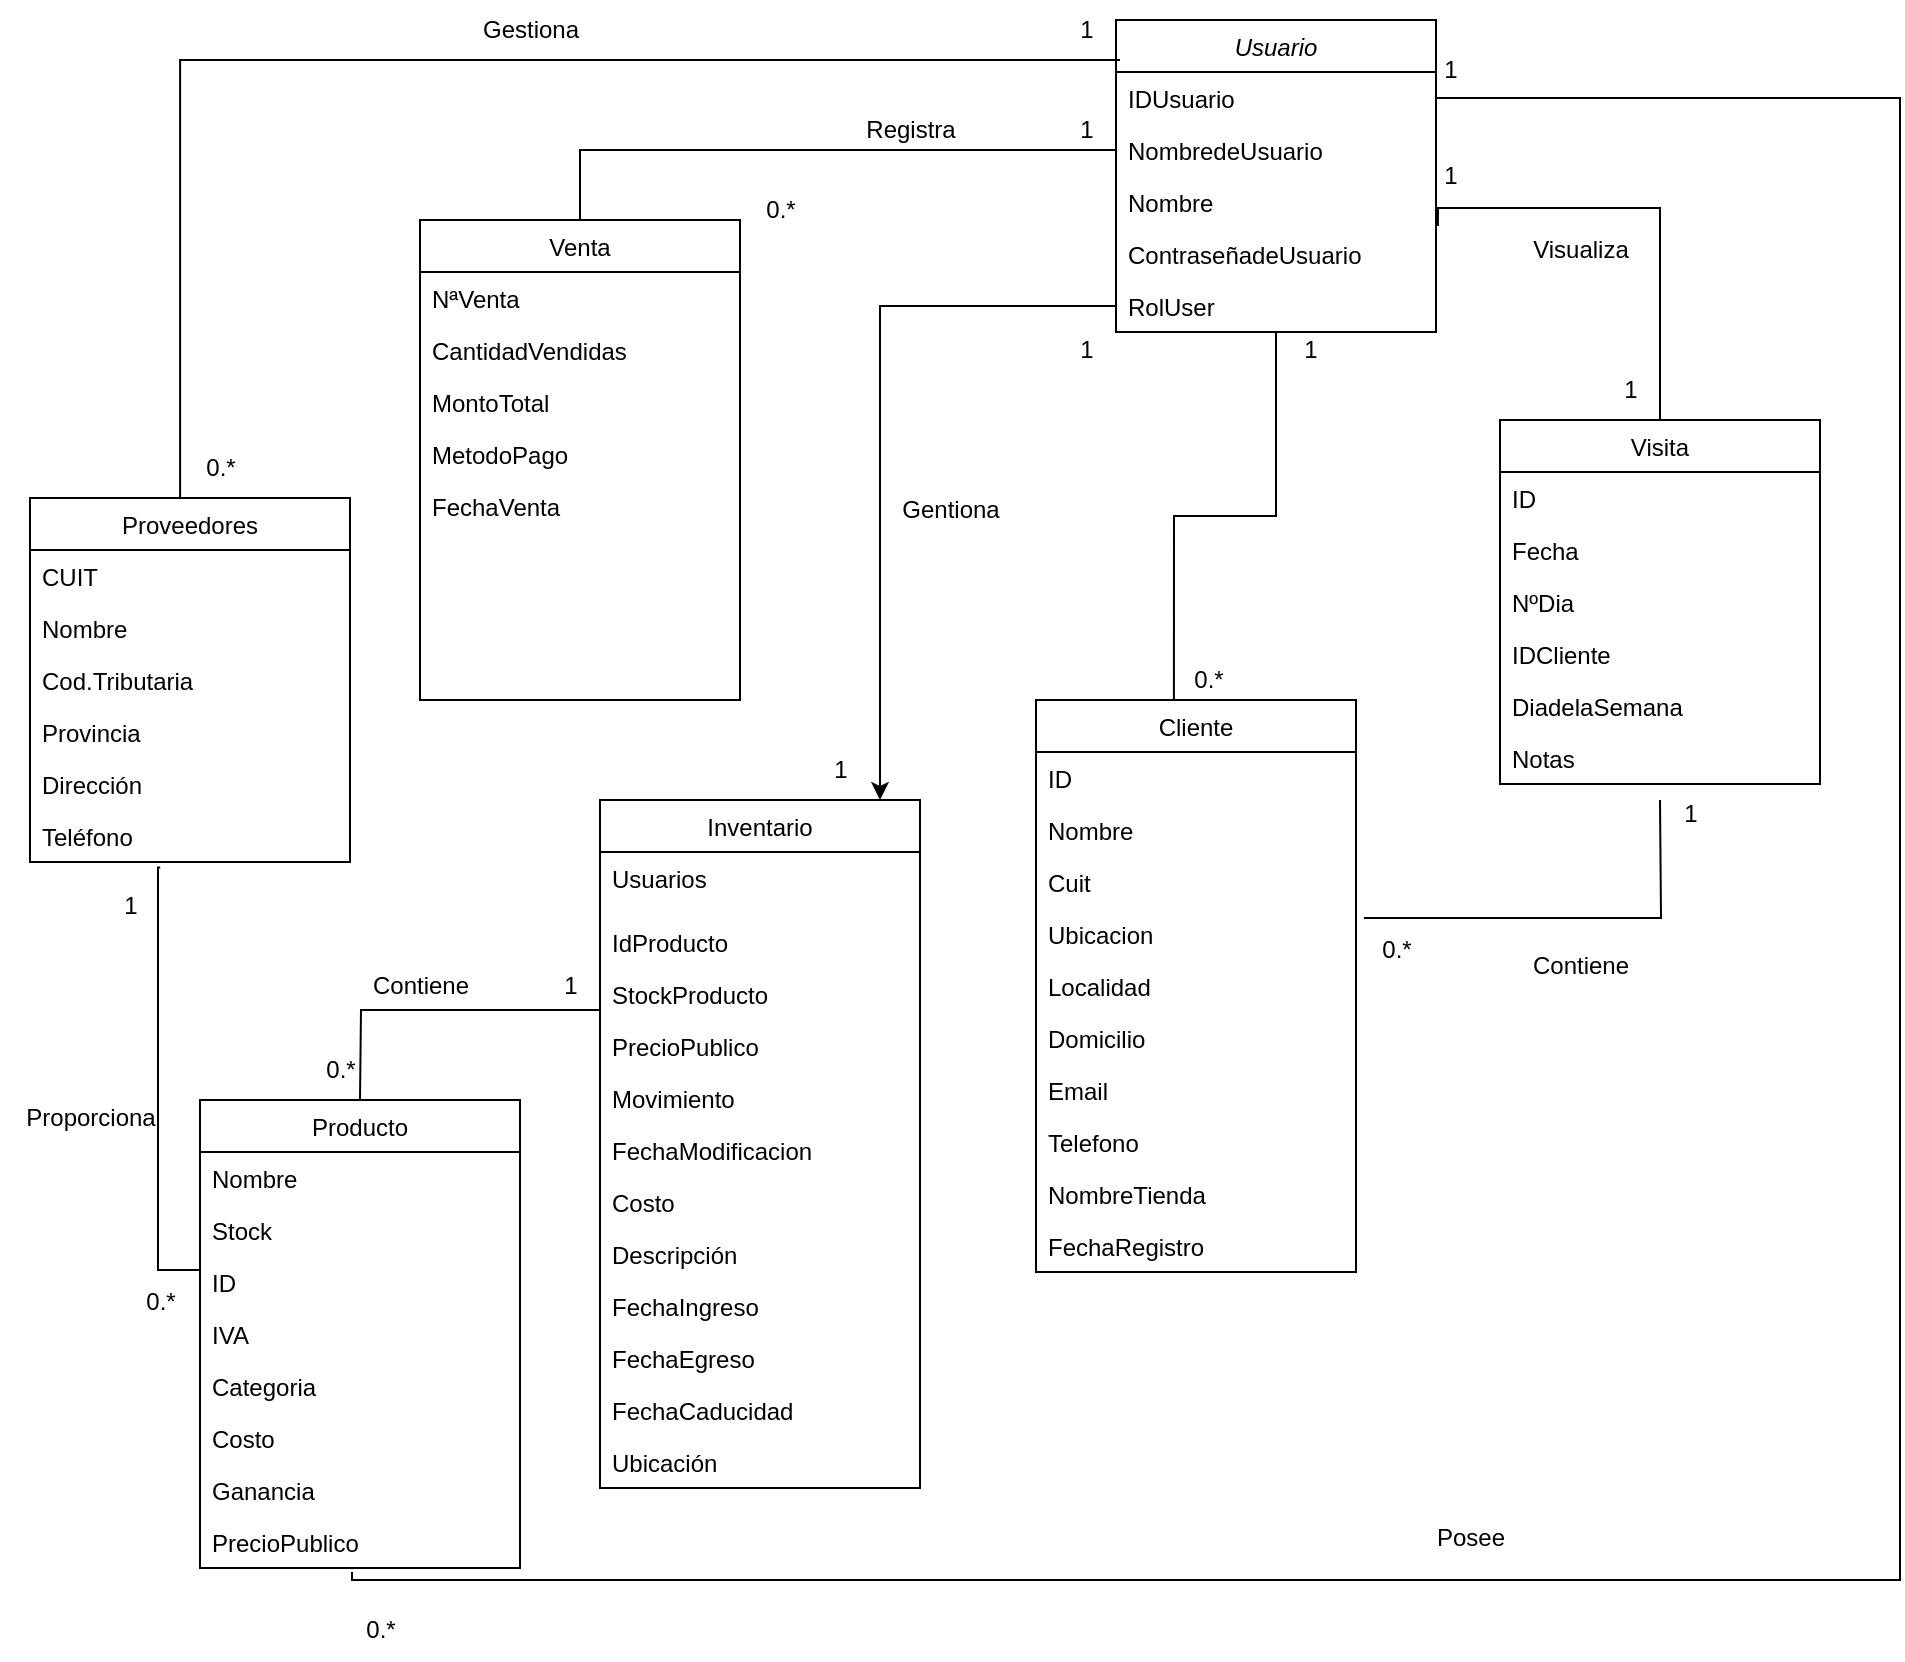 <mxfile version="26.2.14">
  <diagram id="C5RBs43oDa-KdzZeNtuy" name="Page-1">
    <mxGraphModel grid="1" page="1" gridSize="10" guides="1" tooltips="1" connect="1" arrows="1" fold="1" pageScale="1" pageWidth="827" pageHeight="1169" math="0" shadow="0">
      <root>
        <mxCell id="WIyWlLk6GJQsqaUBKTNV-0" />
        <mxCell id="WIyWlLk6GJQsqaUBKTNV-1" parent="WIyWlLk6GJQsqaUBKTNV-0" />
        <mxCell id="zkfFHV4jXpPFQw0GAbJ--0" value="Usuario" style="swimlane;fontStyle=2;align=center;verticalAlign=top;childLayout=stackLayout;horizontal=1;startSize=26;horizontalStack=0;resizeParent=1;resizeLast=0;collapsible=1;marginBottom=0;rounded=0;shadow=0;strokeWidth=1;" vertex="1" parent="WIyWlLk6GJQsqaUBKTNV-1">
          <mxGeometry x="388" y="240" width="160" height="156" as="geometry">
            <mxRectangle x="230" y="140" width="160" height="26" as="alternateBounds" />
          </mxGeometry>
        </mxCell>
        <mxCell id="zkfFHV4jXpPFQw0GAbJ--1" value="IDUsuario" style="text;align=left;verticalAlign=top;spacingLeft=4;spacingRight=4;overflow=hidden;rotatable=0;points=[[0,0.5],[1,0.5]];portConstraint=eastwest;" vertex="1" parent="zkfFHV4jXpPFQw0GAbJ--0">
          <mxGeometry y="26" width="160" height="26" as="geometry" />
        </mxCell>
        <mxCell id="zkfFHV4jXpPFQw0GAbJ--2" value="NombredeUsuario" style="text;align=left;verticalAlign=top;spacingLeft=4;spacingRight=4;overflow=hidden;rotatable=0;points=[[0,0.5],[1,0.5]];portConstraint=eastwest;rounded=0;shadow=0;html=0;" vertex="1" parent="zkfFHV4jXpPFQw0GAbJ--0">
          <mxGeometry y="52" width="160" height="26" as="geometry" />
        </mxCell>
        <mxCell id="zkfFHV4jXpPFQw0GAbJ--3" value="Nombre" style="text;align=left;verticalAlign=top;spacingLeft=4;spacingRight=4;overflow=hidden;rotatable=0;points=[[0,0.5],[1,0.5]];portConstraint=eastwest;rounded=0;shadow=0;html=0;" vertex="1" parent="zkfFHV4jXpPFQw0GAbJ--0">
          <mxGeometry y="78" width="160" height="26" as="geometry" />
        </mxCell>
        <mxCell id="u4kpkwcGniEQshOC7Y8A-3" value="ContraseñadeUsuario" style="text;align=left;verticalAlign=top;spacingLeft=4;spacingRight=4;overflow=hidden;rotatable=0;points=[[0,0.5],[1,0.5]];portConstraint=eastwest;rounded=0;shadow=0;html=0;" vertex="1" parent="zkfFHV4jXpPFQw0GAbJ--0">
          <mxGeometry y="104" width="160" height="26" as="geometry" />
        </mxCell>
        <mxCell id="9W4-UROAgnwXwvkZRgeb-0" value="RolUser" style="text;align=left;verticalAlign=top;spacingLeft=4;spacingRight=4;overflow=hidden;rotatable=0;points=[[0,0.5],[1,0.5]];portConstraint=eastwest;rounded=0;shadow=0;html=0;" vertex="1" parent="zkfFHV4jXpPFQw0GAbJ--0">
          <mxGeometry y="130" width="160" height="26" as="geometry" />
        </mxCell>
        <mxCell id="zkfFHV4jXpPFQw0GAbJ--6" value="Inventario" style="swimlane;fontStyle=0;align=center;verticalAlign=top;childLayout=stackLayout;horizontal=1;startSize=26;horizontalStack=0;resizeParent=1;resizeLast=0;collapsible=1;marginBottom=0;rounded=0;shadow=0;strokeWidth=1;" vertex="1" parent="WIyWlLk6GJQsqaUBKTNV-1">
          <mxGeometry x="130" y="630" width="160" height="344" as="geometry">
            <mxRectangle x="130" y="380" width="160" height="26" as="alternateBounds" />
          </mxGeometry>
        </mxCell>
        <mxCell id="zkfFHV4jXpPFQw0GAbJ--7" value="Usuarios" style="text;align=left;verticalAlign=top;spacingLeft=4;spacingRight=4;overflow=hidden;rotatable=0;points=[[0,0.5],[1,0.5]];portConstraint=eastwest;" vertex="1" parent="zkfFHV4jXpPFQw0GAbJ--6">
          <mxGeometry y="26" width="160" height="32" as="geometry" />
        </mxCell>
        <mxCell id="u4kpkwcGniEQshOC7Y8A-25" value="IdProducto" style="text;align=left;verticalAlign=top;spacingLeft=4;spacingRight=4;overflow=hidden;rotatable=0;points=[[0,0.5],[1,0.5]];portConstraint=eastwest;rounded=0;shadow=0;html=0;" vertex="1" parent="zkfFHV4jXpPFQw0GAbJ--6">
          <mxGeometry y="58" width="160" height="26" as="geometry" />
        </mxCell>
        <mxCell id="zkfFHV4jXpPFQw0GAbJ--8" value="StockProducto" style="text;align=left;verticalAlign=top;spacingLeft=4;spacingRight=4;overflow=hidden;rotatable=0;points=[[0,0.5],[1,0.5]];portConstraint=eastwest;rounded=0;shadow=0;html=0;" vertex="1" parent="zkfFHV4jXpPFQw0GAbJ--6">
          <mxGeometry y="84" width="160" height="26" as="geometry" />
        </mxCell>
        <mxCell id="u4kpkwcGniEQshOC7Y8A-28" value="PrecioPublico" style="text;align=left;verticalAlign=top;spacingLeft=4;spacingRight=4;overflow=hidden;rotatable=0;points=[[0,0.5],[1,0.5]];portConstraint=eastwest;rounded=0;shadow=0;html=0;" vertex="1" parent="zkfFHV4jXpPFQw0GAbJ--6">
          <mxGeometry y="110" width="160" height="26" as="geometry" />
        </mxCell>
        <mxCell id="u4kpkwcGniEQshOC7Y8A-29" value="Movimiento" style="text;align=left;verticalAlign=top;spacingLeft=4;spacingRight=4;overflow=hidden;rotatable=0;points=[[0,0.5],[1,0.5]];portConstraint=eastwest;rounded=0;shadow=0;html=0;" vertex="1" parent="zkfFHV4jXpPFQw0GAbJ--6">
          <mxGeometry y="136" width="160" height="26" as="geometry" />
        </mxCell>
        <mxCell id="u4kpkwcGniEQshOC7Y8A-30" value="FechaModificacion" style="text;align=left;verticalAlign=top;spacingLeft=4;spacingRight=4;overflow=hidden;rotatable=0;points=[[0,0.5],[1,0.5]];portConstraint=eastwest;rounded=0;shadow=0;html=0;" vertex="1" parent="zkfFHV4jXpPFQw0GAbJ--6">
          <mxGeometry y="162" width="160" height="26" as="geometry" />
        </mxCell>
        <mxCell id="u4kpkwcGniEQshOC7Y8A-31" value="Costo" style="text;align=left;verticalAlign=top;spacingLeft=4;spacingRight=4;overflow=hidden;rotatable=0;points=[[0,0.5],[1,0.5]];portConstraint=eastwest;rounded=0;shadow=0;html=0;" vertex="1" parent="zkfFHV4jXpPFQw0GAbJ--6">
          <mxGeometry y="188" width="160" height="26" as="geometry" />
        </mxCell>
        <mxCell id="u4kpkwcGniEQshOC7Y8A-33" value="Descripción" style="text;align=left;verticalAlign=top;spacingLeft=4;spacingRight=4;overflow=hidden;rotatable=0;points=[[0,0.5],[1,0.5]];portConstraint=eastwest;rounded=0;shadow=0;html=0;" vertex="1" parent="zkfFHV4jXpPFQw0GAbJ--6">
          <mxGeometry y="214" width="160" height="26" as="geometry" />
        </mxCell>
        <mxCell id="u4kpkwcGniEQshOC7Y8A-34" value="FechaIngreso" style="text;align=left;verticalAlign=top;spacingLeft=4;spacingRight=4;overflow=hidden;rotatable=0;points=[[0,0.5],[1,0.5]];portConstraint=eastwest;rounded=0;shadow=0;html=0;" vertex="1" parent="zkfFHV4jXpPFQw0GAbJ--6">
          <mxGeometry y="240" width="160" height="26" as="geometry" />
        </mxCell>
        <mxCell id="KCEhK5r98M80HzwFDNsS-0" value="FechaEgreso" style="text;align=left;verticalAlign=top;spacingLeft=4;spacingRight=4;overflow=hidden;rotatable=0;points=[[0,0.5],[1,0.5]];portConstraint=eastwest;rounded=0;shadow=0;html=0;" vertex="1" parent="zkfFHV4jXpPFQw0GAbJ--6">
          <mxGeometry y="266" width="160" height="26" as="geometry" />
        </mxCell>
        <mxCell id="u4kpkwcGniEQshOC7Y8A-35" value="FechaCaducidad" style="text;align=left;verticalAlign=top;spacingLeft=4;spacingRight=4;overflow=hidden;rotatable=0;points=[[0,0.5],[1,0.5]];portConstraint=eastwest;rounded=0;shadow=0;html=0;" vertex="1" parent="zkfFHV4jXpPFQw0GAbJ--6">
          <mxGeometry y="292" width="160" height="26" as="geometry" />
        </mxCell>
        <mxCell id="u4kpkwcGniEQshOC7Y8A-36" value="Ubicación" style="text;align=left;verticalAlign=top;spacingLeft=4;spacingRight=4;overflow=hidden;rotatable=0;points=[[0,0.5],[1,0.5]];portConstraint=eastwest;rounded=0;shadow=0;html=0;" vertex="1" parent="zkfFHV4jXpPFQw0GAbJ--6">
          <mxGeometry y="318" width="160" height="26" as="geometry" />
        </mxCell>
        <mxCell id="zkfFHV4jXpPFQw0GAbJ--13" value="Proveedores" style="swimlane;fontStyle=0;align=center;verticalAlign=top;childLayout=stackLayout;horizontal=1;startSize=26;horizontalStack=0;resizeParent=1;resizeLast=0;collapsible=1;marginBottom=0;rounded=0;shadow=0;strokeWidth=1;" vertex="1" parent="WIyWlLk6GJQsqaUBKTNV-1">
          <mxGeometry x="-155" y="479" width="160" height="182" as="geometry">
            <mxRectangle x="340" y="380" width="170" height="26" as="alternateBounds" />
          </mxGeometry>
        </mxCell>
        <mxCell id="u4kpkwcGniEQshOC7Y8A-37" value="CUIT" style="text;align=left;verticalAlign=top;spacingLeft=4;spacingRight=4;overflow=hidden;rotatable=0;points=[[0,0.5],[1,0.5]];portConstraint=eastwest;rounded=0;shadow=0;html=0;" vertex="1" parent="zkfFHV4jXpPFQw0GAbJ--13">
          <mxGeometry y="26" width="160" height="26" as="geometry" />
        </mxCell>
        <mxCell id="u4kpkwcGniEQshOC7Y8A-38" value="Nombre" style="text;align=left;verticalAlign=top;spacingLeft=4;spacingRight=4;overflow=hidden;rotatable=0;points=[[0,0.5],[1,0.5]];portConstraint=eastwest;rounded=0;shadow=0;html=0;" vertex="1" parent="zkfFHV4jXpPFQw0GAbJ--13">
          <mxGeometry y="52" width="160" height="26" as="geometry" />
        </mxCell>
        <mxCell id="u4kpkwcGniEQshOC7Y8A-39" value="Cod.Tributaria" style="text;align=left;verticalAlign=top;spacingLeft=4;spacingRight=4;overflow=hidden;rotatable=0;points=[[0,0.5],[1,0.5]];portConstraint=eastwest;rounded=0;shadow=0;html=0;" vertex="1" parent="zkfFHV4jXpPFQw0GAbJ--13">
          <mxGeometry y="78" width="160" height="26" as="geometry" />
        </mxCell>
        <mxCell id="u4kpkwcGniEQshOC7Y8A-40" value="Provincia" style="text;align=left;verticalAlign=top;spacingLeft=4;spacingRight=4;overflow=hidden;rotatable=0;points=[[0,0.5],[1,0.5]];portConstraint=eastwest;rounded=0;shadow=0;html=0;" vertex="1" parent="zkfFHV4jXpPFQw0GAbJ--13">
          <mxGeometry y="104" width="160" height="26" as="geometry" />
        </mxCell>
        <mxCell id="u4kpkwcGniEQshOC7Y8A-41" value="Dirección" style="text;align=left;verticalAlign=top;spacingLeft=4;spacingRight=4;overflow=hidden;rotatable=0;points=[[0,0.5],[1,0.5]];portConstraint=eastwest;rounded=0;shadow=0;html=0;" vertex="1" parent="zkfFHV4jXpPFQw0GAbJ--13">
          <mxGeometry y="130" width="160" height="26" as="geometry" />
        </mxCell>
        <mxCell id="u4kpkwcGniEQshOC7Y8A-43" value="Teléfono" style="text;align=left;verticalAlign=top;spacingLeft=4;spacingRight=4;overflow=hidden;rotatable=0;points=[[0,0.5],[1,0.5]];portConstraint=eastwest;rounded=0;shadow=0;html=0;" vertex="1" parent="zkfFHV4jXpPFQw0GAbJ--13">
          <mxGeometry y="156" width="160" height="26" as="geometry" />
        </mxCell>
        <mxCell id="zkfFHV4jXpPFQw0GAbJ--17" value="Venta" style="swimlane;fontStyle=0;align=center;verticalAlign=top;childLayout=stackLayout;horizontal=1;startSize=26;horizontalStack=0;resizeParent=1;resizeLast=0;collapsible=1;marginBottom=0;rounded=0;shadow=0;strokeWidth=1;" vertex="1" parent="WIyWlLk6GJQsqaUBKTNV-1">
          <mxGeometry x="40" y="340" width="160" height="240" as="geometry">
            <mxRectangle x="550" y="140" width="160" height="26" as="alternateBounds" />
          </mxGeometry>
        </mxCell>
        <mxCell id="zkfFHV4jXpPFQw0GAbJ--18" value="NªVenta" style="text;align=left;verticalAlign=top;spacingLeft=4;spacingRight=4;overflow=hidden;rotatable=0;points=[[0,0.5],[1,0.5]];portConstraint=eastwest;" vertex="1" parent="zkfFHV4jXpPFQw0GAbJ--17">
          <mxGeometry y="26" width="160" height="26" as="geometry" />
        </mxCell>
        <mxCell id="zkfFHV4jXpPFQw0GAbJ--19" value="CantidadVendidas" style="text;align=left;verticalAlign=top;spacingLeft=4;spacingRight=4;overflow=hidden;rotatable=0;points=[[0,0.5],[1,0.5]];portConstraint=eastwest;rounded=0;shadow=0;html=0;" vertex="1" parent="zkfFHV4jXpPFQw0GAbJ--17">
          <mxGeometry y="52" width="160" height="26" as="geometry" />
        </mxCell>
        <mxCell id="zkfFHV4jXpPFQw0GAbJ--20" value="MontoTotal" style="text;align=left;verticalAlign=top;spacingLeft=4;spacingRight=4;overflow=hidden;rotatable=0;points=[[0,0.5],[1,0.5]];portConstraint=eastwest;rounded=0;shadow=0;html=0;" vertex="1" parent="zkfFHV4jXpPFQw0GAbJ--17">
          <mxGeometry y="78" width="160" height="26" as="geometry" />
        </mxCell>
        <mxCell id="zkfFHV4jXpPFQw0GAbJ--21" value="MetodoPago" style="text;align=left;verticalAlign=top;spacingLeft=4;spacingRight=4;overflow=hidden;rotatable=0;points=[[0,0.5],[1,0.5]];portConstraint=eastwest;rounded=0;shadow=0;html=0;" vertex="1" parent="zkfFHV4jXpPFQw0GAbJ--17">
          <mxGeometry y="104" width="160" height="26" as="geometry" />
        </mxCell>
        <mxCell id="zkfFHV4jXpPFQw0GAbJ--22" value="FechaVenta" style="text;align=left;verticalAlign=top;spacingLeft=4;spacingRight=4;overflow=hidden;rotatable=0;points=[[0,0.5],[1,0.5]];portConstraint=eastwest;rounded=0;shadow=0;html=0;" vertex="1" parent="zkfFHV4jXpPFQw0GAbJ--17">
          <mxGeometry y="130" width="160" height="26" as="geometry" />
        </mxCell>
        <mxCell id="u4kpkwcGniEQshOC7Y8A-0" value="Producto" style="swimlane;fontStyle=0;align=center;verticalAlign=top;childLayout=stackLayout;horizontal=1;startSize=26;horizontalStack=0;resizeParent=1;resizeLast=0;collapsible=1;marginBottom=0;rounded=0;shadow=0;strokeWidth=1;" vertex="1" parent="WIyWlLk6GJQsqaUBKTNV-1">
          <mxGeometry x="-70" y="780" width="160" height="234" as="geometry">
            <mxRectangle x="340" y="380" width="170" height="26" as="alternateBounds" />
          </mxGeometry>
        </mxCell>
        <mxCell id="u4kpkwcGniEQshOC7Y8A-16" value="Nombre" style="text;align=left;verticalAlign=top;spacingLeft=4;spacingRight=4;overflow=hidden;rotatable=0;points=[[0,0.5],[1,0.5]];portConstraint=eastwest;rounded=0;shadow=0;html=0;" vertex="1" parent="u4kpkwcGniEQshOC7Y8A-0">
          <mxGeometry y="26" width="160" height="26" as="geometry" />
        </mxCell>
        <mxCell id="u4kpkwcGniEQshOC7Y8A-17" value="Stock" style="text;align=left;verticalAlign=top;spacingLeft=4;spacingRight=4;overflow=hidden;rotatable=0;points=[[0,0.5],[1,0.5]];portConstraint=eastwest;rounded=0;shadow=0;html=0;" vertex="1" parent="u4kpkwcGniEQshOC7Y8A-0">
          <mxGeometry y="52" width="160" height="26" as="geometry" />
        </mxCell>
        <mxCell id="u4kpkwcGniEQshOC7Y8A-18" value="ID" style="text;align=left;verticalAlign=top;spacingLeft=4;spacingRight=4;overflow=hidden;rotatable=0;points=[[0,0.5],[1,0.5]];portConstraint=eastwest;rounded=0;shadow=0;html=0;" vertex="1" parent="u4kpkwcGniEQshOC7Y8A-0">
          <mxGeometry y="78" width="160" height="26" as="geometry" />
        </mxCell>
        <mxCell id="u4kpkwcGniEQshOC7Y8A-19" value="IVA" style="text;align=left;verticalAlign=top;spacingLeft=4;spacingRight=4;overflow=hidden;rotatable=0;points=[[0,0.5],[1,0.5]];portConstraint=eastwest;rounded=0;shadow=0;html=0;" vertex="1" parent="u4kpkwcGniEQshOC7Y8A-0">
          <mxGeometry y="104" width="160" height="26" as="geometry" />
        </mxCell>
        <mxCell id="u4kpkwcGniEQshOC7Y8A-20" value="Categoria" style="text;align=left;verticalAlign=top;spacingLeft=4;spacingRight=4;overflow=hidden;rotatable=0;points=[[0,0.5],[1,0.5]];portConstraint=eastwest;rounded=0;shadow=0;html=0;" vertex="1" parent="u4kpkwcGniEQshOC7Y8A-0">
          <mxGeometry y="130" width="160" height="26" as="geometry" />
        </mxCell>
        <mxCell id="u4kpkwcGniEQshOC7Y8A-21" value="Costo" style="text;align=left;verticalAlign=top;spacingLeft=4;spacingRight=4;overflow=hidden;rotatable=0;points=[[0,0.5],[1,0.5]];portConstraint=eastwest;rounded=0;shadow=0;html=0;" vertex="1" parent="u4kpkwcGniEQshOC7Y8A-0">
          <mxGeometry y="156" width="160" height="26" as="geometry" />
        </mxCell>
        <mxCell id="u4kpkwcGniEQshOC7Y8A-22" value="Ganancia" style="text;align=left;verticalAlign=top;spacingLeft=4;spacingRight=4;overflow=hidden;rotatable=0;points=[[0,0.5],[1,0.5]];portConstraint=eastwest;rounded=0;shadow=0;html=0;" vertex="1" parent="u4kpkwcGniEQshOC7Y8A-0">
          <mxGeometry y="182" width="160" height="26" as="geometry" />
        </mxCell>
        <mxCell id="u4kpkwcGniEQshOC7Y8A-23" value="PrecioPublico" style="text;align=left;verticalAlign=top;spacingLeft=4;spacingRight=4;overflow=hidden;rotatable=0;points=[[0,0.5],[1,0.5]];portConstraint=eastwest;rounded=0;shadow=0;html=0;" vertex="1" parent="u4kpkwcGniEQshOC7Y8A-0">
          <mxGeometry y="208" width="160" height="26" as="geometry" />
        </mxCell>
        <mxCell id="u4kpkwcGniEQshOC7Y8A-1" value="Cliente" style="swimlane;fontStyle=0;align=center;verticalAlign=top;childLayout=stackLayout;horizontal=1;startSize=26;horizontalStack=0;resizeParent=1;resizeLast=0;collapsible=1;marginBottom=0;rounded=0;shadow=0;strokeWidth=1;" vertex="1" parent="WIyWlLk6GJQsqaUBKTNV-1">
          <mxGeometry x="348" y="580" width="160" height="286" as="geometry">
            <mxRectangle x="340" y="380" width="170" height="26" as="alternateBounds" />
          </mxGeometry>
        </mxCell>
        <mxCell id="u4kpkwcGniEQshOC7Y8A-13" value="ID" style="text;align=left;verticalAlign=top;spacingLeft=4;spacingRight=4;overflow=hidden;rotatable=0;points=[[0,0.5],[1,0.5]];portConstraint=eastwest;rounded=0;shadow=0;html=0;" vertex="1" parent="u4kpkwcGniEQshOC7Y8A-1">
          <mxGeometry y="26" width="160" height="26" as="geometry" />
        </mxCell>
        <mxCell id="u4kpkwcGniEQshOC7Y8A-4" value="Nombre" style="text;align=left;verticalAlign=top;spacingLeft=4;spacingRight=4;overflow=hidden;rotatable=0;points=[[0,0.5],[1,0.5]];portConstraint=eastwest;rounded=0;shadow=0;html=0;" vertex="1" parent="u4kpkwcGniEQshOC7Y8A-1">
          <mxGeometry y="52" width="160" height="26" as="geometry" />
        </mxCell>
        <mxCell id="u4kpkwcGniEQshOC7Y8A-5" value="Cuit" style="text;align=left;verticalAlign=top;spacingLeft=4;spacingRight=4;overflow=hidden;rotatable=0;points=[[0,0.5],[1,0.5]];portConstraint=eastwest;rounded=0;shadow=0;html=0;" vertex="1" parent="u4kpkwcGniEQshOC7Y8A-1">
          <mxGeometry y="78" width="160" height="26" as="geometry" />
        </mxCell>
        <mxCell id="u4kpkwcGniEQshOC7Y8A-6" value="Ubicacion" style="text;align=left;verticalAlign=top;spacingLeft=4;spacingRight=4;overflow=hidden;rotatable=0;points=[[0,0.5],[1,0.5]];portConstraint=eastwest;rounded=0;shadow=0;html=0;" vertex="1" parent="u4kpkwcGniEQshOC7Y8A-1">
          <mxGeometry y="104" width="160" height="26" as="geometry" />
        </mxCell>
        <mxCell id="u4kpkwcGniEQshOC7Y8A-9" value="Localidad" style="text;align=left;verticalAlign=top;spacingLeft=4;spacingRight=4;overflow=hidden;rotatable=0;points=[[0,0.5],[1,0.5]];portConstraint=eastwest;rounded=0;shadow=0;html=0;" vertex="1" parent="u4kpkwcGniEQshOC7Y8A-1">
          <mxGeometry y="130" width="160" height="26" as="geometry" />
        </mxCell>
        <mxCell id="u4kpkwcGniEQshOC7Y8A-10" value="Domicilio" style="text;align=left;verticalAlign=top;spacingLeft=4;spacingRight=4;overflow=hidden;rotatable=0;points=[[0,0.5],[1,0.5]];portConstraint=eastwest;rounded=0;shadow=0;html=0;" vertex="1" parent="u4kpkwcGniEQshOC7Y8A-1">
          <mxGeometry y="156" width="160" height="26" as="geometry" />
        </mxCell>
        <mxCell id="u4kpkwcGniEQshOC7Y8A-11" value="Email" style="text;align=left;verticalAlign=top;spacingLeft=4;spacingRight=4;overflow=hidden;rotatable=0;points=[[0,0.5],[1,0.5]];portConstraint=eastwest;rounded=0;shadow=0;html=0;" vertex="1" parent="u4kpkwcGniEQshOC7Y8A-1">
          <mxGeometry y="182" width="160" height="26" as="geometry" />
        </mxCell>
        <mxCell id="u4kpkwcGniEQshOC7Y8A-12" value="Telefono" style="text;align=left;verticalAlign=top;spacingLeft=4;spacingRight=4;overflow=hidden;rotatable=0;points=[[0,0.5],[1,0.5]];portConstraint=eastwest;rounded=0;shadow=0;html=0;" vertex="1" parent="u4kpkwcGniEQshOC7Y8A-1">
          <mxGeometry y="208" width="160" height="26" as="geometry" />
        </mxCell>
        <mxCell id="u4kpkwcGniEQshOC7Y8A-14" value="NombreTienda" style="text;align=left;verticalAlign=top;spacingLeft=4;spacingRight=4;overflow=hidden;rotatable=0;points=[[0,0.5],[1,0.5]];portConstraint=eastwest;rounded=0;shadow=0;html=0;" vertex="1" parent="u4kpkwcGniEQshOC7Y8A-1">
          <mxGeometry y="234" width="160" height="26" as="geometry" />
        </mxCell>
        <mxCell id="u4kpkwcGniEQshOC7Y8A-15" value="FechaRegistro" style="text;align=left;verticalAlign=top;spacingLeft=4;spacingRight=4;overflow=hidden;rotatable=0;points=[[0,0.5],[1,0.5]];portConstraint=eastwest;rounded=0;shadow=0;html=0;" vertex="1" parent="u4kpkwcGniEQshOC7Y8A-1">
          <mxGeometry y="260" width="160" height="26" as="geometry" />
        </mxCell>
        <mxCell id="u4kpkwcGniEQshOC7Y8A-2" value="Visita" style="swimlane;fontStyle=0;align=center;verticalAlign=top;childLayout=stackLayout;horizontal=1;startSize=26;horizontalStack=0;resizeParent=1;resizeLast=0;collapsible=1;marginBottom=0;rounded=0;shadow=0;strokeWidth=1;" vertex="1" parent="WIyWlLk6GJQsqaUBKTNV-1">
          <mxGeometry x="580" y="440" width="160" height="182" as="geometry">
            <mxRectangle x="340" y="380" width="170" height="26" as="alternateBounds" />
          </mxGeometry>
        </mxCell>
        <mxCell id="u4kpkwcGniEQshOC7Y8A-44" value="ID" style="text;align=left;verticalAlign=top;spacingLeft=4;spacingRight=4;overflow=hidden;rotatable=0;points=[[0,0.5],[1,0.5]];portConstraint=eastwest;rounded=0;shadow=0;html=0;" vertex="1" parent="u4kpkwcGniEQshOC7Y8A-2">
          <mxGeometry y="26" width="160" height="26" as="geometry" />
        </mxCell>
        <mxCell id="u4kpkwcGniEQshOC7Y8A-45" value="Fecha" style="text;align=left;verticalAlign=top;spacingLeft=4;spacingRight=4;overflow=hidden;rotatable=0;points=[[0,0.5],[1,0.5]];portConstraint=eastwest;rounded=0;shadow=0;html=0;" vertex="1" parent="u4kpkwcGniEQshOC7Y8A-2">
          <mxGeometry y="52" width="160" height="26" as="geometry" />
        </mxCell>
        <mxCell id="u4kpkwcGniEQshOC7Y8A-46" value="NºDia" style="text;align=left;verticalAlign=top;spacingLeft=4;spacingRight=4;overflow=hidden;rotatable=0;points=[[0,0.5],[1,0.5]];portConstraint=eastwest;rounded=0;shadow=0;html=0;" vertex="1" parent="u4kpkwcGniEQshOC7Y8A-2">
          <mxGeometry y="78" width="160" height="26" as="geometry" />
        </mxCell>
        <mxCell id="u4kpkwcGniEQshOC7Y8A-47" value="IDCliente" style="text;align=left;verticalAlign=top;spacingLeft=4;spacingRight=4;overflow=hidden;rotatable=0;points=[[0,0.5],[1,0.5]];portConstraint=eastwest;rounded=0;shadow=0;html=0;" vertex="1" parent="u4kpkwcGniEQshOC7Y8A-2">
          <mxGeometry y="104" width="160" height="26" as="geometry" />
        </mxCell>
        <mxCell id="u4kpkwcGniEQshOC7Y8A-54" value="DiadelaSemana" style="text;align=left;verticalAlign=top;spacingLeft=4;spacingRight=4;overflow=hidden;rotatable=0;points=[[0,0.5],[1,0.5]];portConstraint=eastwest;rounded=0;shadow=0;html=0;" vertex="1" parent="u4kpkwcGniEQshOC7Y8A-2">
          <mxGeometry y="130" width="160" height="26" as="geometry" />
        </mxCell>
        <mxCell id="u4kpkwcGniEQshOC7Y8A-56" value="Notas" style="text;align=left;verticalAlign=top;spacingLeft=4;spacingRight=4;overflow=hidden;rotatable=0;points=[[0,0.5],[1,0.5]];portConstraint=eastwest;rounded=0;shadow=0;html=0;" vertex="1" parent="u4kpkwcGniEQshOC7Y8A-2">
          <mxGeometry y="156" width="160" height="26" as="geometry" />
        </mxCell>
        <mxCell id="u4kpkwcGniEQshOC7Y8A-24" value="" style="endArrow=none;html=1;rounded=0;entryX=0;entryY=0.808;entryDx=0;entryDy=0;entryPerimeter=0;edgeStyle=orthogonalEdgeStyle;" edge="1" parent="WIyWlLk6GJQsqaUBKTNV-1" target="zkfFHV4jXpPFQw0GAbJ--8">
          <mxGeometry width="50" height="50" relative="1" as="geometry">
            <mxPoint x="10" y="780" as="sourcePoint" />
            <mxPoint x="60" y="730" as="targetPoint" />
          </mxGeometry>
        </mxCell>
        <mxCell id="u4kpkwcGniEQshOC7Y8A-26" value="1" style="text;html=1;align=center;verticalAlign=middle;resizable=0;points=[];autosize=1;strokeColor=none;fillColor=none;" vertex="1" parent="WIyWlLk6GJQsqaUBKTNV-1">
          <mxGeometry x="100" y="708" width="30" height="30" as="geometry" />
        </mxCell>
        <mxCell id="u4kpkwcGniEQshOC7Y8A-27" value="0.*" style="text;html=1;align=center;verticalAlign=middle;resizable=0;points=[];autosize=1;strokeColor=none;fillColor=none;" vertex="1" parent="WIyWlLk6GJQsqaUBKTNV-1">
          <mxGeometry x="-20" y="750" width="40" height="30" as="geometry" />
        </mxCell>
        <mxCell id="u4kpkwcGniEQshOC7Y8A-57" value="" style="endArrow=none;html=1;rounded=0;edgeStyle=orthogonalEdgeStyle;exitX=1.025;exitY=0.192;exitDx=0;exitDy=0;exitPerimeter=0;" edge="1" parent="WIyWlLk6GJQsqaUBKTNV-1" source="u4kpkwcGniEQshOC7Y8A-6">
          <mxGeometry width="50" height="50" relative="1" as="geometry">
            <mxPoint x="410" y="561" as="sourcePoint" />
            <mxPoint x="660" y="630" as="targetPoint" />
          </mxGeometry>
        </mxCell>
        <mxCell id="u4kpkwcGniEQshOC7Y8A-58" value="1" style="text;html=1;align=center;verticalAlign=middle;resizable=0;points=[];autosize=1;strokeColor=none;fillColor=none;" vertex="1" parent="WIyWlLk6GJQsqaUBKTNV-1">
          <mxGeometry x="660" y="622" width="30" height="30" as="geometry" />
        </mxCell>
        <mxCell id="u4kpkwcGniEQshOC7Y8A-59" value="0.*" style="text;html=1;align=center;verticalAlign=middle;resizable=0;points=[];autosize=1;strokeColor=none;fillColor=none;" vertex="1" parent="WIyWlLk6GJQsqaUBKTNV-1">
          <mxGeometry x="508" y="690" width="40" height="30" as="geometry" />
        </mxCell>
        <mxCell id="u4kpkwcGniEQshOC7Y8A-60" value="Contiene" style="text;html=1;align=center;verticalAlign=middle;resizable=0;points=[];autosize=1;strokeColor=none;fillColor=none;" vertex="1" parent="WIyWlLk6GJQsqaUBKTNV-1">
          <mxGeometry x="585" y="698" width="70" height="30" as="geometry" />
        </mxCell>
        <mxCell id="u4kpkwcGniEQshOC7Y8A-62" value="" style="endArrow=none;html=1;rounded=0;edgeStyle=orthogonalEdgeStyle;exitX=0.431;exitY=0;exitDx=0;exitDy=0;exitPerimeter=0;entryX=0.5;entryY=1;entryDx=0;entryDy=0;" edge="1" parent="WIyWlLk6GJQsqaUBKTNV-1" source="u4kpkwcGniEQshOC7Y8A-1" target="zkfFHV4jXpPFQw0GAbJ--0">
          <mxGeometry width="50" height="50" relative="1" as="geometry">
            <mxPoint x="330" y="514.5" as="sourcePoint" />
            <mxPoint x="478" y="455.5" as="targetPoint" />
          </mxGeometry>
        </mxCell>
        <mxCell id="u4kpkwcGniEQshOC7Y8A-63" value="1" style="text;html=1;align=center;verticalAlign=middle;resizable=0;points=[];autosize=1;strokeColor=none;fillColor=none;" vertex="1" parent="WIyWlLk6GJQsqaUBKTNV-1">
          <mxGeometry x="470" y="390" width="30" height="30" as="geometry" />
        </mxCell>
        <mxCell id="u4kpkwcGniEQshOC7Y8A-64" value="0.*" style="text;html=1;align=center;verticalAlign=middle;resizable=0;points=[];autosize=1;strokeColor=none;fillColor=none;" vertex="1" parent="WIyWlLk6GJQsqaUBKTNV-1">
          <mxGeometry x="414" y="555" width="40" height="30" as="geometry" />
        </mxCell>
        <mxCell id="u4kpkwcGniEQshOC7Y8A-65" value="Gentiona" style="text;html=1;align=center;verticalAlign=middle;resizable=0;points=[];autosize=1;strokeColor=none;fillColor=none;" vertex="1" parent="WIyWlLk6GJQsqaUBKTNV-1">
          <mxGeometry x="270" y="470" width="70" height="30" as="geometry" />
        </mxCell>
        <mxCell id="u4kpkwcGniEQshOC7Y8A-67" value="" style="endArrow=none;html=1;rounded=0;edgeStyle=orthogonalEdgeStyle;exitX=0.5;exitY=0;exitDx=0;exitDy=0;entryX=1.006;entryY=-0.038;entryDx=0;entryDy=0;entryPerimeter=0;" edge="1" parent="WIyWlLk6GJQsqaUBKTNV-1" source="u4kpkwcGniEQshOC7Y8A-2" target="u4kpkwcGniEQshOC7Y8A-3">
          <mxGeometry width="50" height="50" relative="1" as="geometry">
            <mxPoint x="530.04" y="524" as="sourcePoint" />
            <mxPoint x="581.04" y="340" as="targetPoint" />
          </mxGeometry>
        </mxCell>
        <mxCell id="u4kpkwcGniEQshOC7Y8A-68" value="1" style="text;html=1;align=center;verticalAlign=middle;resizable=0;points=[];autosize=1;strokeColor=none;fillColor=none;" vertex="1" parent="WIyWlLk6GJQsqaUBKTNV-1">
          <mxGeometry x="540" y="303" width="30" height="30" as="geometry" />
        </mxCell>
        <mxCell id="u4kpkwcGniEQshOC7Y8A-70" value="1" style="text;html=1;align=center;verticalAlign=middle;resizable=0;points=[];autosize=1;strokeColor=none;fillColor=none;" vertex="1" parent="WIyWlLk6GJQsqaUBKTNV-1">
          <mxGeometry x="630" y="410" width="30" height="30" as="geometry" />
        </mxCell>
        <mxCell id="u4kpkwcGniEQshOC7Y8A-71" value="Visualiza" style="text;html=1;align=center;verticalAlign=middle;resizable=0;points=[];autosize=1;strokeColor=none;fillColor=none;" vertex="1" parent="WIyWlLk6GJQsqaUBKTNV-1">
          <mxGeometry x="585" y="340" width="70" height="30" as="geometry" />
        </mxCell>
        <mxCell id="u4kpkwcGniEQshOC7Y8A-72" value="" style="endArrow=none;html=1;rounded=0;edgeStyle=orthogonalEdgeStyle;exitX=0.5;exitY=0;exitDx=0;exitDy=0;entryX=0;entryY=0.5;entryDx=0;entryDy=0;" edge="1" parent="WIyWlLk6GJQsqaUBKTNV-1" source="zkfFHV4jXpPFQw0GAbJ--17" target="zkfFHV4jXpPFQw0GAbJ--2">
          <mxGeometry width="50" height="50" relative="1" as="geometry">
            <mxPoint x="210.0" y="284" as="sourcePoint" />
            <mxPoint x="261" y="100" as="targetPoint" />
          </mxGeometry>
        </mxCell>
        <mxCell id="u4kpkwcGniEQshOC7Y8A-73" value="1" style="text;html=1;align=center;verticalAlign=middle;resizable=0;points=[];autosize=1;strokeColor=none;fillColor=none;" vertex="1" parent="WIyWlLk6GJQsqaUBKTNV-1">
          <mxGeometry x="358" y="280" width="30" height="30" as="geometry" />
        </mxCell>
        <mxCell id="u4kpkwcGniEQshOC7Y8A-74" value="0.*" style="text;html=1;align=center;verticalAlign=middle;resizable=0;points=[];autosize=1;strokeColor=none;fillColor=none;" vertex="1" parent="WIyWlLk6GJQsqaUBKTNV-1">
          <mxGeometry x="200" y="320" width="40" height="30" as="geometry" />
        </mxCell>
        <mxCell id="u4kpkwcGniEQshOC7Y8A-75" value="Registra" style="text;html=1;align=center;verticalAlign=middle;resizable=0;points=[];autosize=1;strokeColor=none;fillColor=none;" vertex="1" parent="WIyWlLk6GJQsqaUBKTNV-1">
          <mxGeometry x="250" y="280" width="70" height="30" as="geometry" />
        </mxCell>
        <mxCell id="u4kpkwcGniEQshOC7Y8A-76" value="" style="endArrow=none;html=1;rounded=0;edgeStyle=orthogonalEdgeStyle;exitX=0.5;exitY=0;exitDx=0;exitDy=0;" edge="1" parent="WIyWlLk6GJQsqaUBKTNV-1">
          <mxGeometry width="50" height="50" relative="1" as="geometry">
            <mxPoint x="-74.96" y="479" as="sourcePoint" />
            <mxPoint x="390" y="260" as="targetPoint" />
            <Array as="points">
              <mxPoint x="-79.96" y="479.29" />
              <mxPoint x="-79.96" y="259.29" />
            </Array>
          </mxGeometry>
        </mxCell>
        <mxCell id="u4kpkwcGniEQshOC7Y8A-77" value="1" style="text;html=1;align=center;verticalAlign=middle;resizable=0;points=[];autosize=1;strokeColor=none;fillColor=none;" vertex="1" parent="WIyWlLk6GJQsqaUBKTNV-1">
          <mxGeometry x="358" y="230" width="30" height="30" as="geometry" />
        </mxCell>
        <mxCell id="u4kpkwcGniEQshOC7Y8A-78" value="0.*" style="text;html=1;align=center;verticalAlign=middle;resizable=0;points=[];autosize=1;strokeColor=none;fillColor=none;" vertex="1" parent="WIyWlLk6GJQsqaUBKTNV-1">
          <mxGeometry x="-80" y="449" width="40" height="30" as="geometry" />
        </mxCell>
        <mxCell id="u4kpkwcGniEQshOC7Y8A-79" value="Proporciona" style="text;html=1;align=center;verticalAlign=middle;resizable=0;points=[];autosize=1;strokeColor=none;fillColor=none;" vertex="1" parent="WIyWlLk6GJQsqaUBKTNV-1">
          <mxGeometry x="-170" y="774" width="90" height="30" as="geometry" />
        </mxCell>
        <mxCell id="13mBWKPPEP2FJHdf6isz-0" value="" style="endArrow=none;html=1;rounded=0;entryX=0.407;entryY=1.107;entryDx=0;entryDy=0;entryPerimeter=0;edgeStyle=orthogonalEdgeStyle;exitX=-0.012;exitY=1.038;exitDx=0;exitDy=0;exitPerimeter=0;" edge="1" parent="WIyWlLk6GJQsqaUBKTNV-1" target="u4kpkwcGniEQshOC7Y8A-43">
          <mxGeometry width="50" height="50" relative="1" as="geometry">
            <mxPoint x="-70.02" y="864.988" as="sourcePoint" />
            <mxPoint x="-91.02" y="671.004" as="targetPoint" />
            <Array as="points">
              <mxPoint x="-91" y="865" />
              <mxPoint x="-91" y="664" />
            </Array>
          </mxGeometry>
        </mxCell>
        <mxCell id="13mBWKPPEP2FJHdf6isz-1" value="1" style="text;html=1;align=center;verticalAlign=middle;resizable=0;points=[];autosize=1;strokeColor=none;fillColor=none;" vertex="1" parent="WIyWlLk6GJQsqaUBKTNV-1">
          <mxGeometry x="-120" y="668" width="30" height="30" as="geometry" />
        </mxCell>
        <mxCell id="13mBWKPPEP2FJHdf6isz-2" value="0.*" style="text;html=1;align=center;verticalAlign=middle;resizable=0;points=[];autosize=1;strokeColor=none;fillColor=none;" vertex="1" parent="WIyWlLk6GJQsqaUBKTNV-1">
          <mxGeometry x="-110" y="866" width="40" height="30" as="geometry" />
        </mxCell>
        <mxCell id="13mBWKPPEP2FJHdf6isz-3" value="Gestiona" style="text;html=1;align=center;verticalAlign=middle;resizable=0;points=[];autosize=1;strokeColor=none;fillColor=none;" vertex="1" parent="WIyWlLk6GJQsqaUBKTNV-1">
          <mxGeometry x="60" y="230" width="70" height="30" as="geometry" />
        </mxCell>
        <mxCell id="13mBWKPPEP2FJHdf6isz-4" value="" style="endArrow=none;html=1;rounded=0;entryX=0.475;entryY=1.079;entryDx=0;entryDy=0;entryPerimeter=0;edgeStyle=orthogonalEdgeStyle;exitX=1;exitY=0.5;exitDx=0;exitDy=0;" edge="1" parent="WIyWlLk6GJQsqaUBKTNV-1" source="zkfFHV4jXpPFQw0GAbJ--1" target="u4kpkwcGniEQshOC7Y8A-23">
          <mxGeometry width="50" height="50" relative="1" as="geometry">
            <mxPoint x="179.98" y="1121.238" as="sourcePoint" />
            <mxPoint x="160" y="920.25" as="targetPoint" />
            <Array as="points">
              <mxPoint x="780" y="279" />
              <mxPoint x="780" y="1020" />
              <mxPoint x="6" y="1020" />
            </Array>
          </mxGeometry>
        </mxCell>
        <mxCell id="13mBWKPPEP2FJHdf6isz-6" value="1" style="text;html=1;align=center;verticalAlign=middle;resizable=0;points=[];autosize=1;strokeColor=none;fillColor=none;" vertex="1" parent="WIyWlLk6GJQsqaUBKTNV-1">
          <mxGeometry x="540" y="250" width="30" height="30" as="geometry" />
        </mxCell>
        <mxCell id="13mBWKPPEP2FJHdf6isz-7" value="0.*" style="text;html=1;align=center;verticalAlign=middle;resizable=0;points=[];autosize=1;strokeColor=none;fillColor=none;" vertex="1" parent="WIyWlLk6GJQsqaUBKTNV-1">
          <mxGeometry y="1030" width="40" height="30" as="geometry" />
        </mxCell>
        <mxCell id="13mBWKPPEP2FJHdf6isz-8" value="Posee" style="text;html=1;align=center;verticalAlign=middle;resizable=0;points=[];autosize=1;strokeColor=none;fillColor=none;" vertex="1" parent="WIyWlLk6GJQsqaUBKTNV-1">
          <mxGeometry x="535" y="984" width="60" height="30" as="geometry" />
        </mxCell>
        <mxCell id="13mBWKPPEP2FJHdf6isz-9" value="Contiene" style="text;html=1;align=center;verticalAlign=middle;resizable=0;points=[];autosize=1;strokeColor=none;fillColor=none;" vertex="1" parent="WIyWlLk6GJQsqaUBKTNV-1">
          <mxGeometry x="5" y="708" width="70" height="30" as="geometry" />
        </mxCell>
        <mxCell id="9W4-UROAgnwXwvkZRgeb-1" style="edgeStyle=orthogonalEdgeStyle;rounded=0;orthogonalLoop=1;jettySize=auto;html=1;exitX=0;exitY=0.5;exitDx=0;exitDy=0;entryX=0.875;entryY=0;entryDx=0;entryDy=0;entryPerimeter=0;" edge="1" parent="WIyWlLk6GJQsqaUBKTNV-1" source="9W4-UROAgnwXwvkZRgeb-0" target="zkfFHV4jXpPFQw0GAbJ--6">
          <mxGeometry relative="1" as="geometry" />
        </mxCell>
        <mxCell id="9W4-UROAgnwXwvkZRgeb-2" value="1" style="text;html=1;align=center;verticalAlign=middle;resizable=0;points=[];autosize=1;strokeColor=none;fillColor=none;" vertex="1" parent="WIyWlLk6GJQsqaUBKTNV-1">
          <mxGeometry x="358" y="390" width="30" height="30" as="geometry" />
        </mxCell>
        <mxCell id="9W4-UROAgnwXwvkZRgeb-3" value="1" style="text;html=1;align=center;verticalAlign=middle;resizable=0;points=[];autosize=1;strokeColor=none;fillColor=none;" vertex="1" parent="WIyWlLk6GJQsqaUBKTNV-1">
          <mxGeometry x="235" y="600" width="30" height="30" as="geometry" />
        </mxCell>
      </root>
    </mxGraphModel>
  </diagram>
</mxfile>
